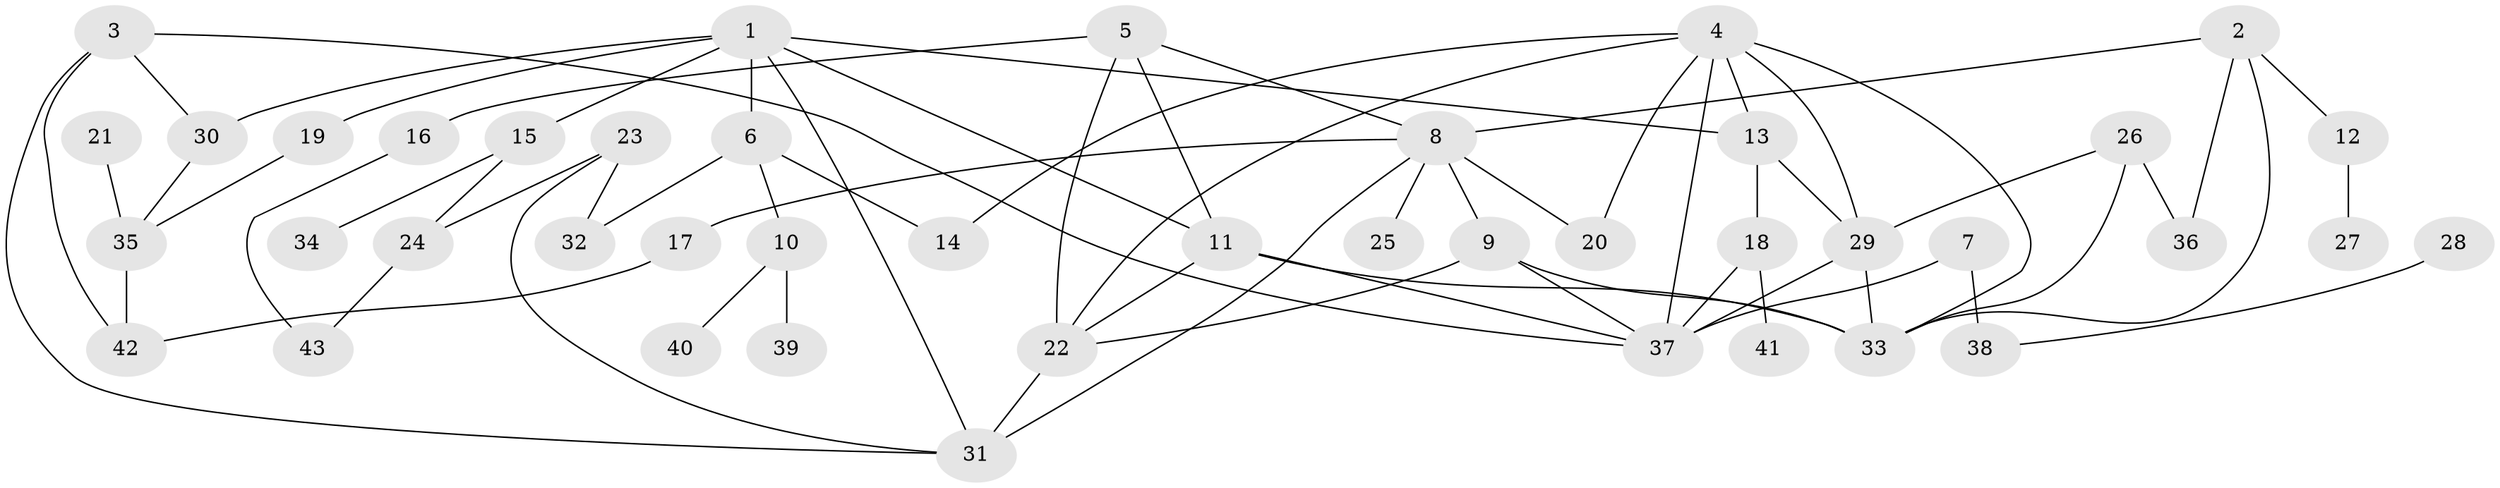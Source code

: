 // original degree distribution, {7: 0.03488372093023256, 5: 0.06976744186046512, 10: 0.011627906976744186, 4: 0.11627906976744186, 2: 0.2558139534883721, 6: 0.011627906976744186, 3: 0.23255813953488372, 1: 0.26744186046511625}
// Generated by graph-tools (version 1.1) at 2025/01/03/09/25 03:01:09]
// undirected, 43 vertices, 68 edges
graph export_dot {
graph [start="1"]
  node [color=gray90,style=filled];
  1;
  2;
  3;
  4;
  5;
  6;
  7;
  8;
  9;
  10;
  11;
  12;
  13;
  14;
  15;
  16;
  17;
  18;
  19;
  20;
  21;
  22;
  23;
  24;
  25;
  26;
  27;
  28;
  29;
  30;
  31;
  32;
  33;
  34;
  35;
  36;
  37;
  38;
  39;
  40;
  41;
  42;
  43;
  1 -- 6 [weight=1.0];
  1 -- 11 [weight=1.0];
  1 -- 13 [weight=1.0];
  1 -- 15 [weight=1.0];
  1 -- 19 [weight=1.0];
  1 -- 30 [weight=1.0];
  1 -- 31 [weight=1.0];
  2 -- 8 [weight=1.0];
  2 -- 12 [weight=1.0];
  2 -- 33 [weight=1.0];
  2 -- 36 [weight=1.0];
  3 -- 30 [weight=1.0];
  3 -- 31 [weight=1.0];
  3 -- 37 [weight=1.0];
  3 -- 42 [weight=1.0];
  4 -- 13 [weight=1.0];
  4 -- 14 [weight=1.0];
  4 -- 20 [weight=1.0];
  4 -- 22 [weight=1.0];
  4 -- 29 [weight=2.0];
  4 -- 33 [weight=1.0];
  4 -- 37 [weight=1.0];
  5 -- 8 [weight=1.0];
  5 -- 11 [weight=1.0];
  5 -- 16 [weight=1.0];
  5 -- 22 [weight=1.0];
  6 -- 10 [weight=2.0];
  6 -- 14 [weight=1.0];
  6 -- 32 [weight=1.0];
  7 -- 37 [weight=1.0];
  7 -- 38 [weight=1.0];
  8 -- 9 [weight=2.0];
  8 -- 17 [weight=1.0];
  8 -- 20 [weight=1.0];
  8 -- 25 [weight=1.0];
  8 -- 31 [weight=1.0];
  9 -- 22 [weight=1.0];
  9 -- 33 [weight=1.0];
  9 -- 37 [weight=1.0];
  10 -- 39 [weight=1.0];
  10 -- 40 [weight=1.0];
  11 -- 22 [weight=1.0];
  11 -- 33 [weight=1.0];
  11 -- 37 [weight=1.0];
  12 -- 27 [weight=1.0];
  13 -- 18 [weight=1.0];
  13 -- 29 [weight=1.0];
  15 -- 24 [weight=1.0];
  15 -- 34 [weight=2.0];
  16 -- 43 [weight=1.0];
  17 -- 42 [weight=1.0];
  18 -- 37 [weight=1.0];
  18 -- 41 [weight=1.0];
  19 -- 35 [weight=1.0];
  21 -- 35 [weight=2.0];
  22 -- 31 [weight=2.0];
  23 -- 24 [weight=1.0];
  23 -- 31 [weight=1.0];
  23 -- 32 [weight=1.0];
  24 -- 43 [weight=1.0];
  26 -- 29 [weight=1.0];
  26 -- 33 [weight=1.0];
  26 -- 36 [weight=1.0];
  28 -- 38 [weight=1.0];
  29 -- 33 [weight=1.0];
  29 -- 37 [weight=1.0];
  30 -- 35 [weight=1.0];
  35 -- 42 [weight=1.0];
}
